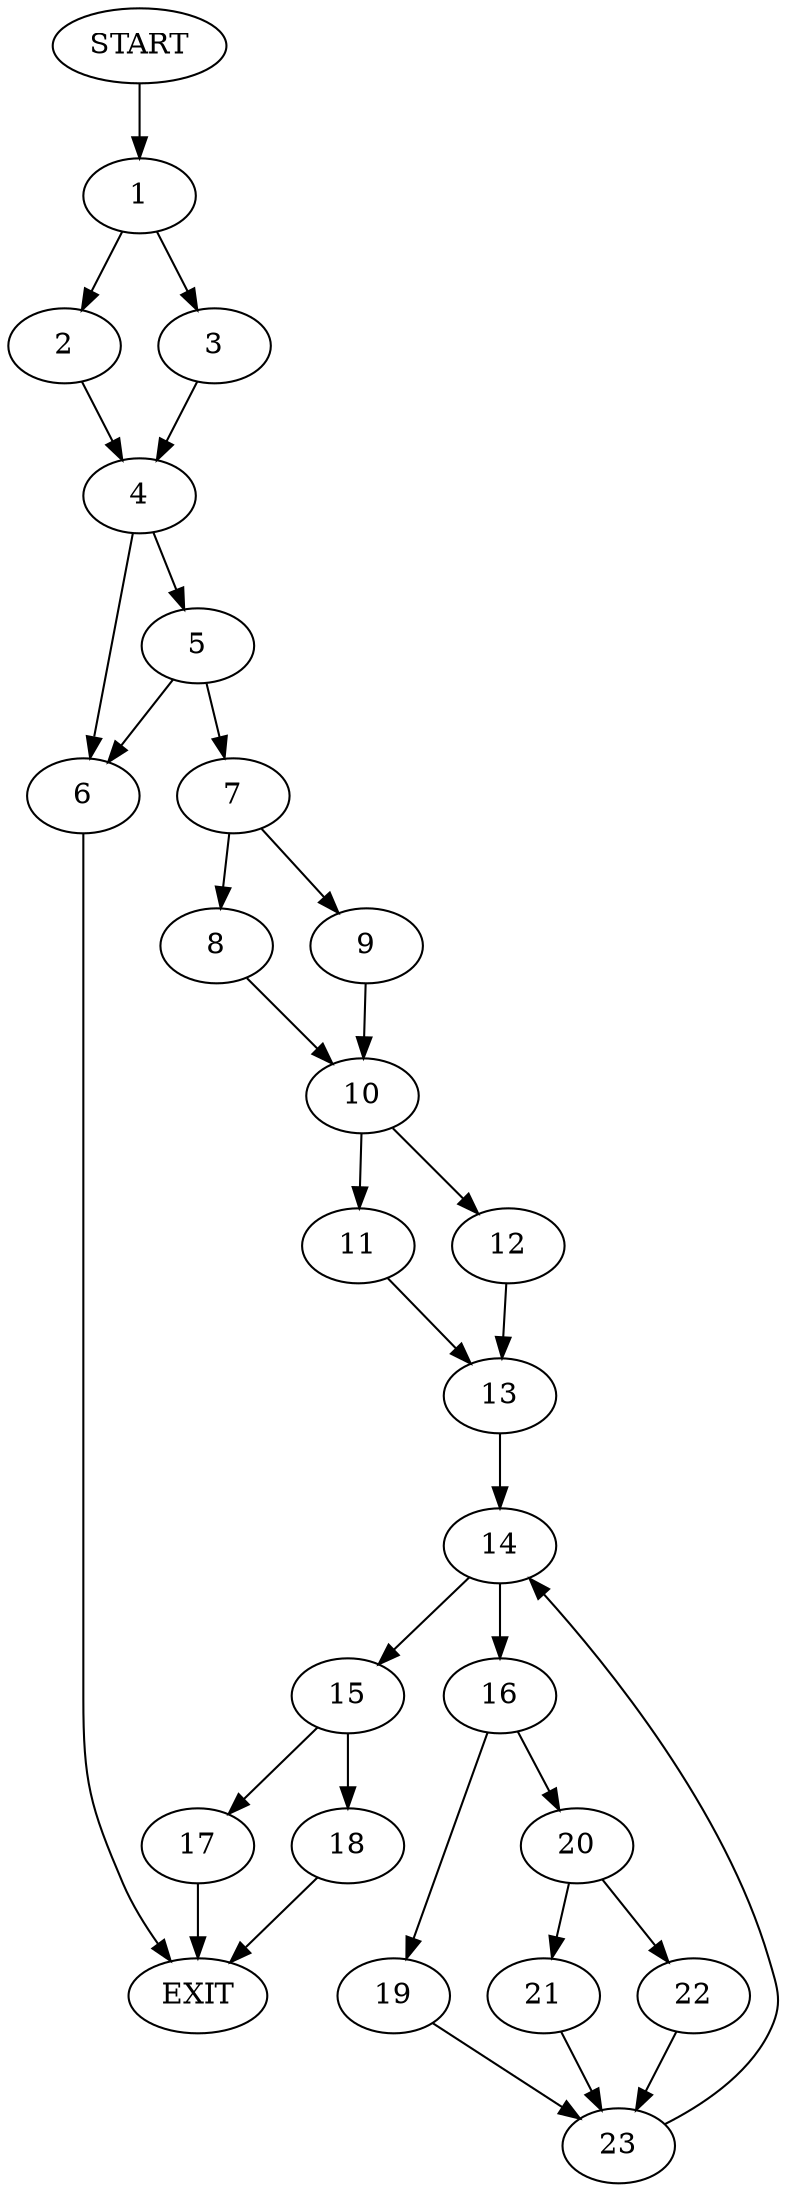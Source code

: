 digraph {
0 [label="START"]
24 [label="EXIT"]
0 -> 1
1 -> 2
1 -> 3
3 -> 4
2 -> 4
4 -> 5
4 -> 6
6 -> 24
5 -> 7
5 -> 6
7 -> 8
7 -> 9
8 -> 10
9 -> 10
10 -> 11
10 -> 12
12 -> 13
11 -> 13
13 -> 14
14 -> 15
14 -> 16
15 -> 17
15 -> 18
16 -> 19
16 -> 20
20 -> 21
20 -> 22
19 -> 23
23 -> 14
21 -> 23
22 -> 23
18 -> 24
17 -> 24
}

